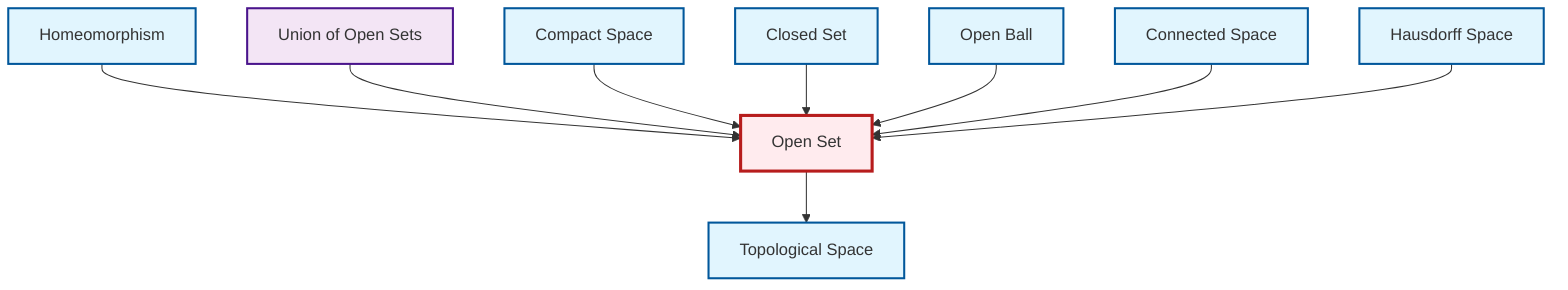 graph TD
    classDef definition fill:#e1f5fe,stroke:#01579b,stroke-width:2px
    classDef theorem fill:#f3e5f5,stroke:#4a148c,stroke-width:2px
    classDef axiom fill:#fff3e0,stroke:#e65100,stroke-width:2px
    classDef example fill:#e8f5e9,stroke:#1b5e20,stroke-width:2px
    classDef current fill:#ffebee,stroke:#b71c1c,stroke-width:3px
    def-hausdorff["Hausdorff Space"]:::definition
    def-homeomorphism["Homeomorphism"]:::definition
    def-connected["Connected Space"]:::definition
    thm-union-open-sets["Union of Open Sets"]:::theorem
    def-closed-set["Closed Set"]:::definition
    def-open-set["Open Set"]:::definition
    def-compact["Compact Space"]:::definition
    def-open-ball["Open Ball"]:::definition
    def-topological-space["Topological Space"]:::definition
    def-open-set --> def-topological-space
    def-homeomorphism --> def-open-set
    thm-union-open-sets --> def-open-set
    def-compact --> def-open-set
    def-closed-set --> def-open-set
    def-open-ball --> def-open-set
    def-connected --> def-open-set
    def-hausdorff --> def-open-set
    class def-open-set current